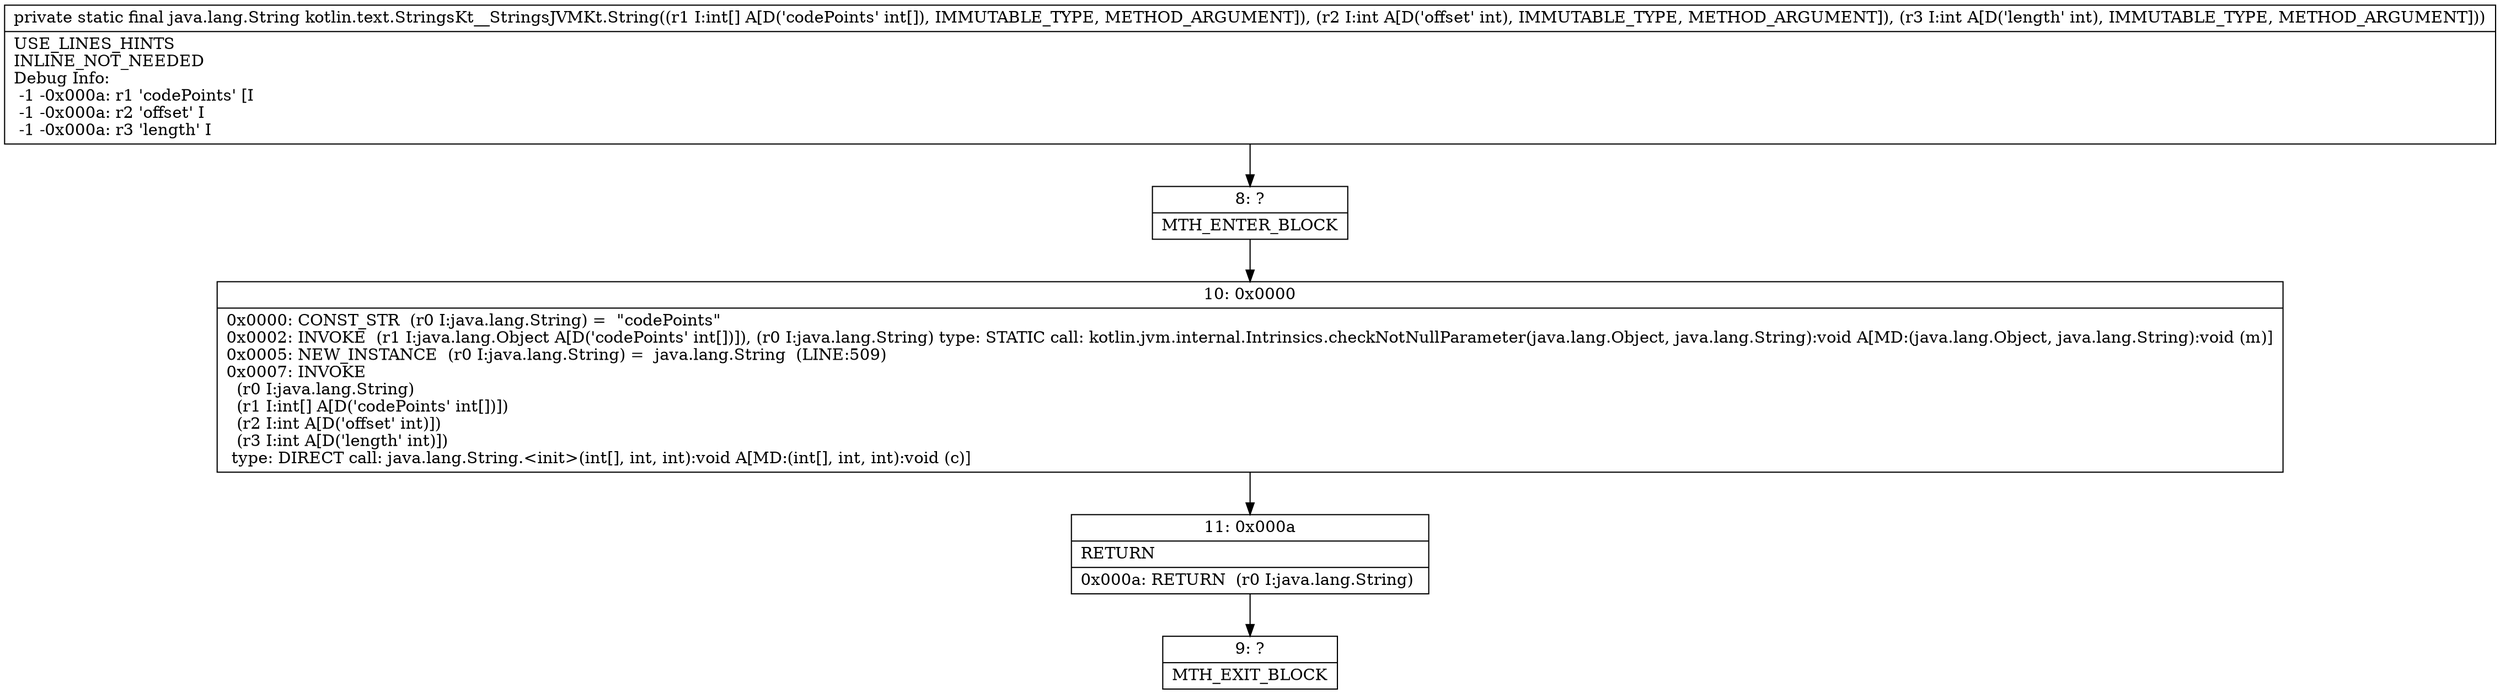 digraph "CFG forkotlin.text.StringsKt__StringsJVMKt.String([III)Ljava\/lang\/String;" {
Node_8 [shape=record,label="{8\:\ ?|MTH_ENTER_BLOCK\l}"];
Node_10 [shape=record,label="{10\:\ 0x0000|0x0000: CONST_STR  (r0 I:java.lang.String) =  \"codePoints\" \l0x0002: INVOKE  (r1 I:java.lang.Object A[D('codePoints' int[])]), (r0 I:java.lang.String) type: STATIC call: kotlin.jvm.internal.Intrinsics.checkNotNullParameter(java.lang.Object, java.lang.String):void A[MD:(java.lang.Object, java.lang.String):void (m)]\l0x0005: NEW_INSTANCE  (r0 I:java.lang.String) =  java.lang.String  (LINE:509)\l0x0007: INVOKE  \l  (r0 I:java.lang.String)\l  (r1 I:int[] A[D('codePoints' int[])])\l  (r2 I:int A[D('offset' int)])\l  (r3 I:int A[D('length' int)])\l type: DIRECT call: java.lang.String.\<init\>(int[], int, int):void A[MD:(int[], int, int):void (c)]\l}"];
Node_11 [shape=record,label="{11\:\ 0x000a|RETURN\l|0x000a: RETURN  (r0 I:java.lang.String) \l}"];
Node_9 [shape=record,label="{9\:\ ?|MTH_EXIT_BLOCK\l}"];
MethodNode[shape=record,label="{private static final java.lang.String kotlin.text.StringsKt__StringsJVMKt.String((r1 I:int[] A[D('codePoints' int[]), IMMUTABLE_TYPE, METHOD_ARGUMENT]), (r2 I:int A[D('offset' int), IMMUTABLE_TYPE, METHOD_ARGUMENT]), (r3 I:int A[D('length' int), IMMUTABLE_TYPE, METHOD_ARGUMENT]))  | USE_LINES_HINTS\lINLINE_NOT_NEEDED\lDebug Info:\l  \-1 \-0x000a: r1 'codePoints' [I\l  \-1 \-0x000a: r2 'offset' I\l  \-1 \-0x000a: r3 'length' I\l}"];
MethodNode -> Node_8;Node_8 -> Node_10;
Node_10 -> Node_11;
Node_11 -> Node_9;
}

